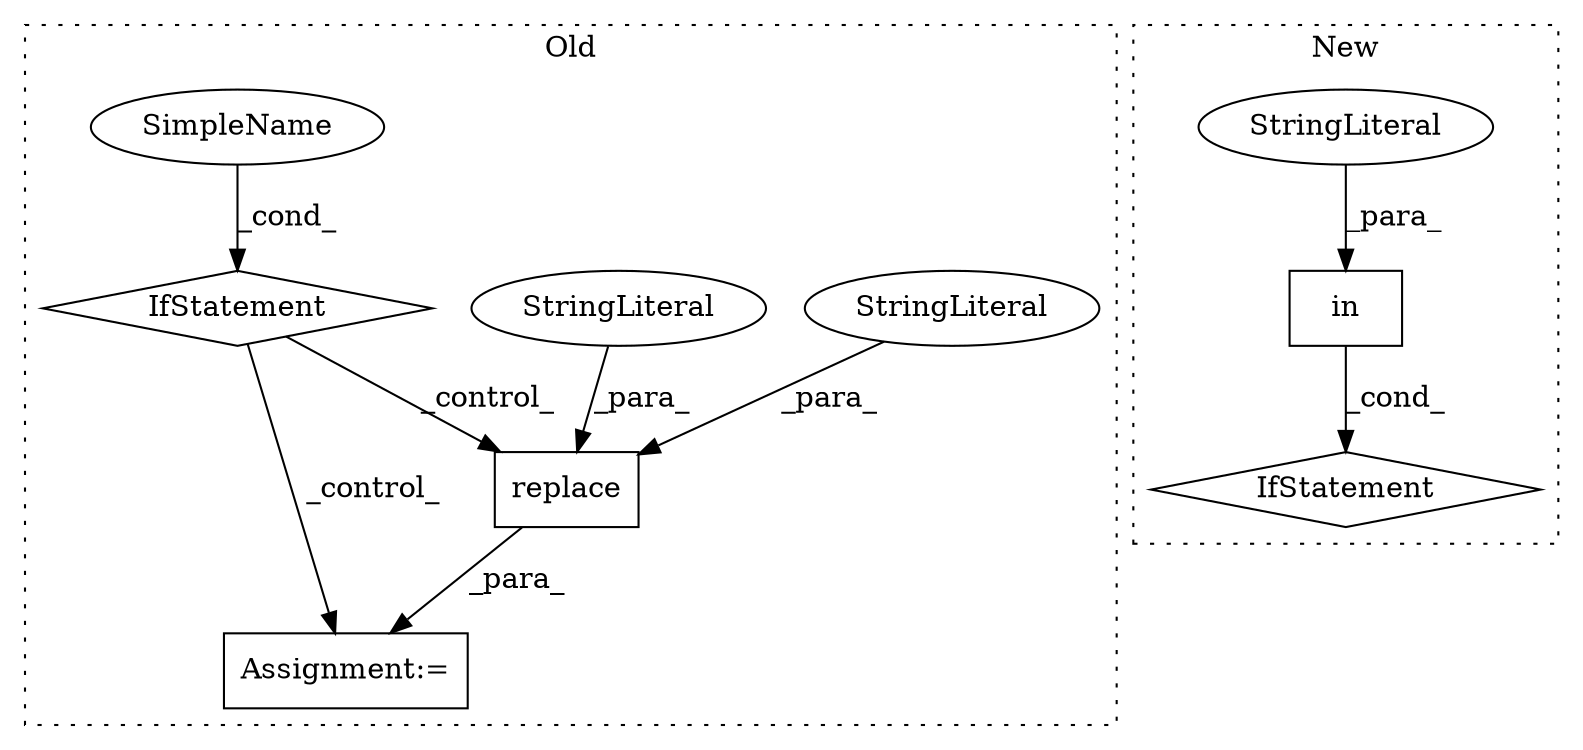 digraph G {
subgraph cluster0 {
1 [label="replace" a="32" s="814,830" l="8,1" shape="box"];
4 [label="StringLiteral" a="45" s="827" l="3" shape="ellipse"];
5 [label="StringLiteral" a="45" s="822" l="4" shape="ellipse"];
7 [label="Assignment:=" a="7" s="808" l="1" shape="box"];
8 [label="IfStatement" a="25" s="770,792" l="10,2" shape="diamond"];
9 [label="SimpleName" a="42" s="" l="" shape="ellipse"];
label = "Old";
style="dotted";
}
subgraph cluster1 {
2 [label="in" a="105" s="887" l="20" shape="box"];
3 [label="IfStatement" a="25" s="879,907" l="8,2" shape="diamond"];
6 [label="StringLiteral" a="45" s="887" l="4" shape="ellipse"];
label = "New";
style="dotted";
}
1 -> 7 [label="_para_"];
2 -> 3 [label="_cond_"];
4 -> 1 [label="_para_"];
5 -> 1 [label="_para_"];
6 -> 2 [label="_para_"];
8 -> 7 [label="_control_"];
8 -> 1 [label="_control_"];
9 -> 8 [label="_cond_"];
}